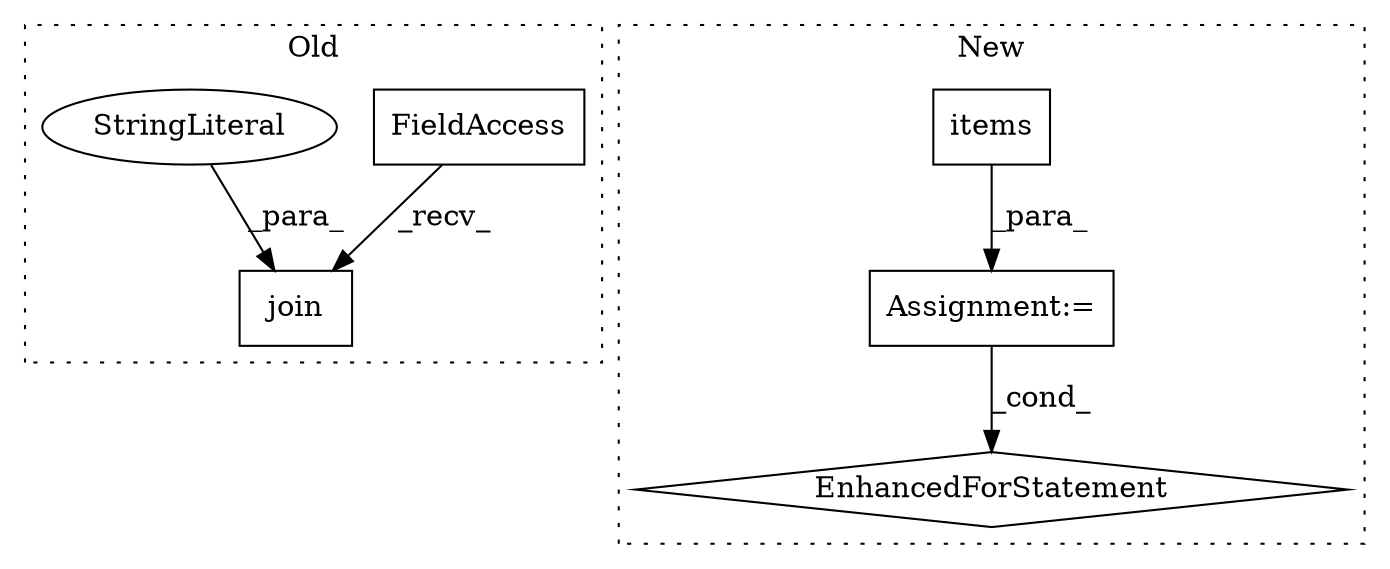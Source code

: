 digraph G {
subgraph cluster0 {
1 [label="join" a="32" s="1324,1363" l="5,1" shape="box"];
5 [label="FieldAccess" a="22" s="1316" l="2" shape="box"];
6 [label="StringLiteral" a="45" s="1339" l="24" shape="ellipse"];
label = "Old";
style="dotted";
}
subgraph cluster1 {
2 [label="items" a="32" s="2709" l="7" shape="box"];
3 [label="Assignment:=" a="7" s="2603,2716" l="69,2" shape="box"];
4 [label="EnhancedForStatement" a="70" s="2603,2716" l="69,2" shape="diamond"];
label = "New";
style="dotted";
}
2 -> 3 [label="_para_"];
3 -> 4 [label="_cond_"];
5 -> 1 [label="_recv_"];
6 -> 1 [label="_para_"];
}